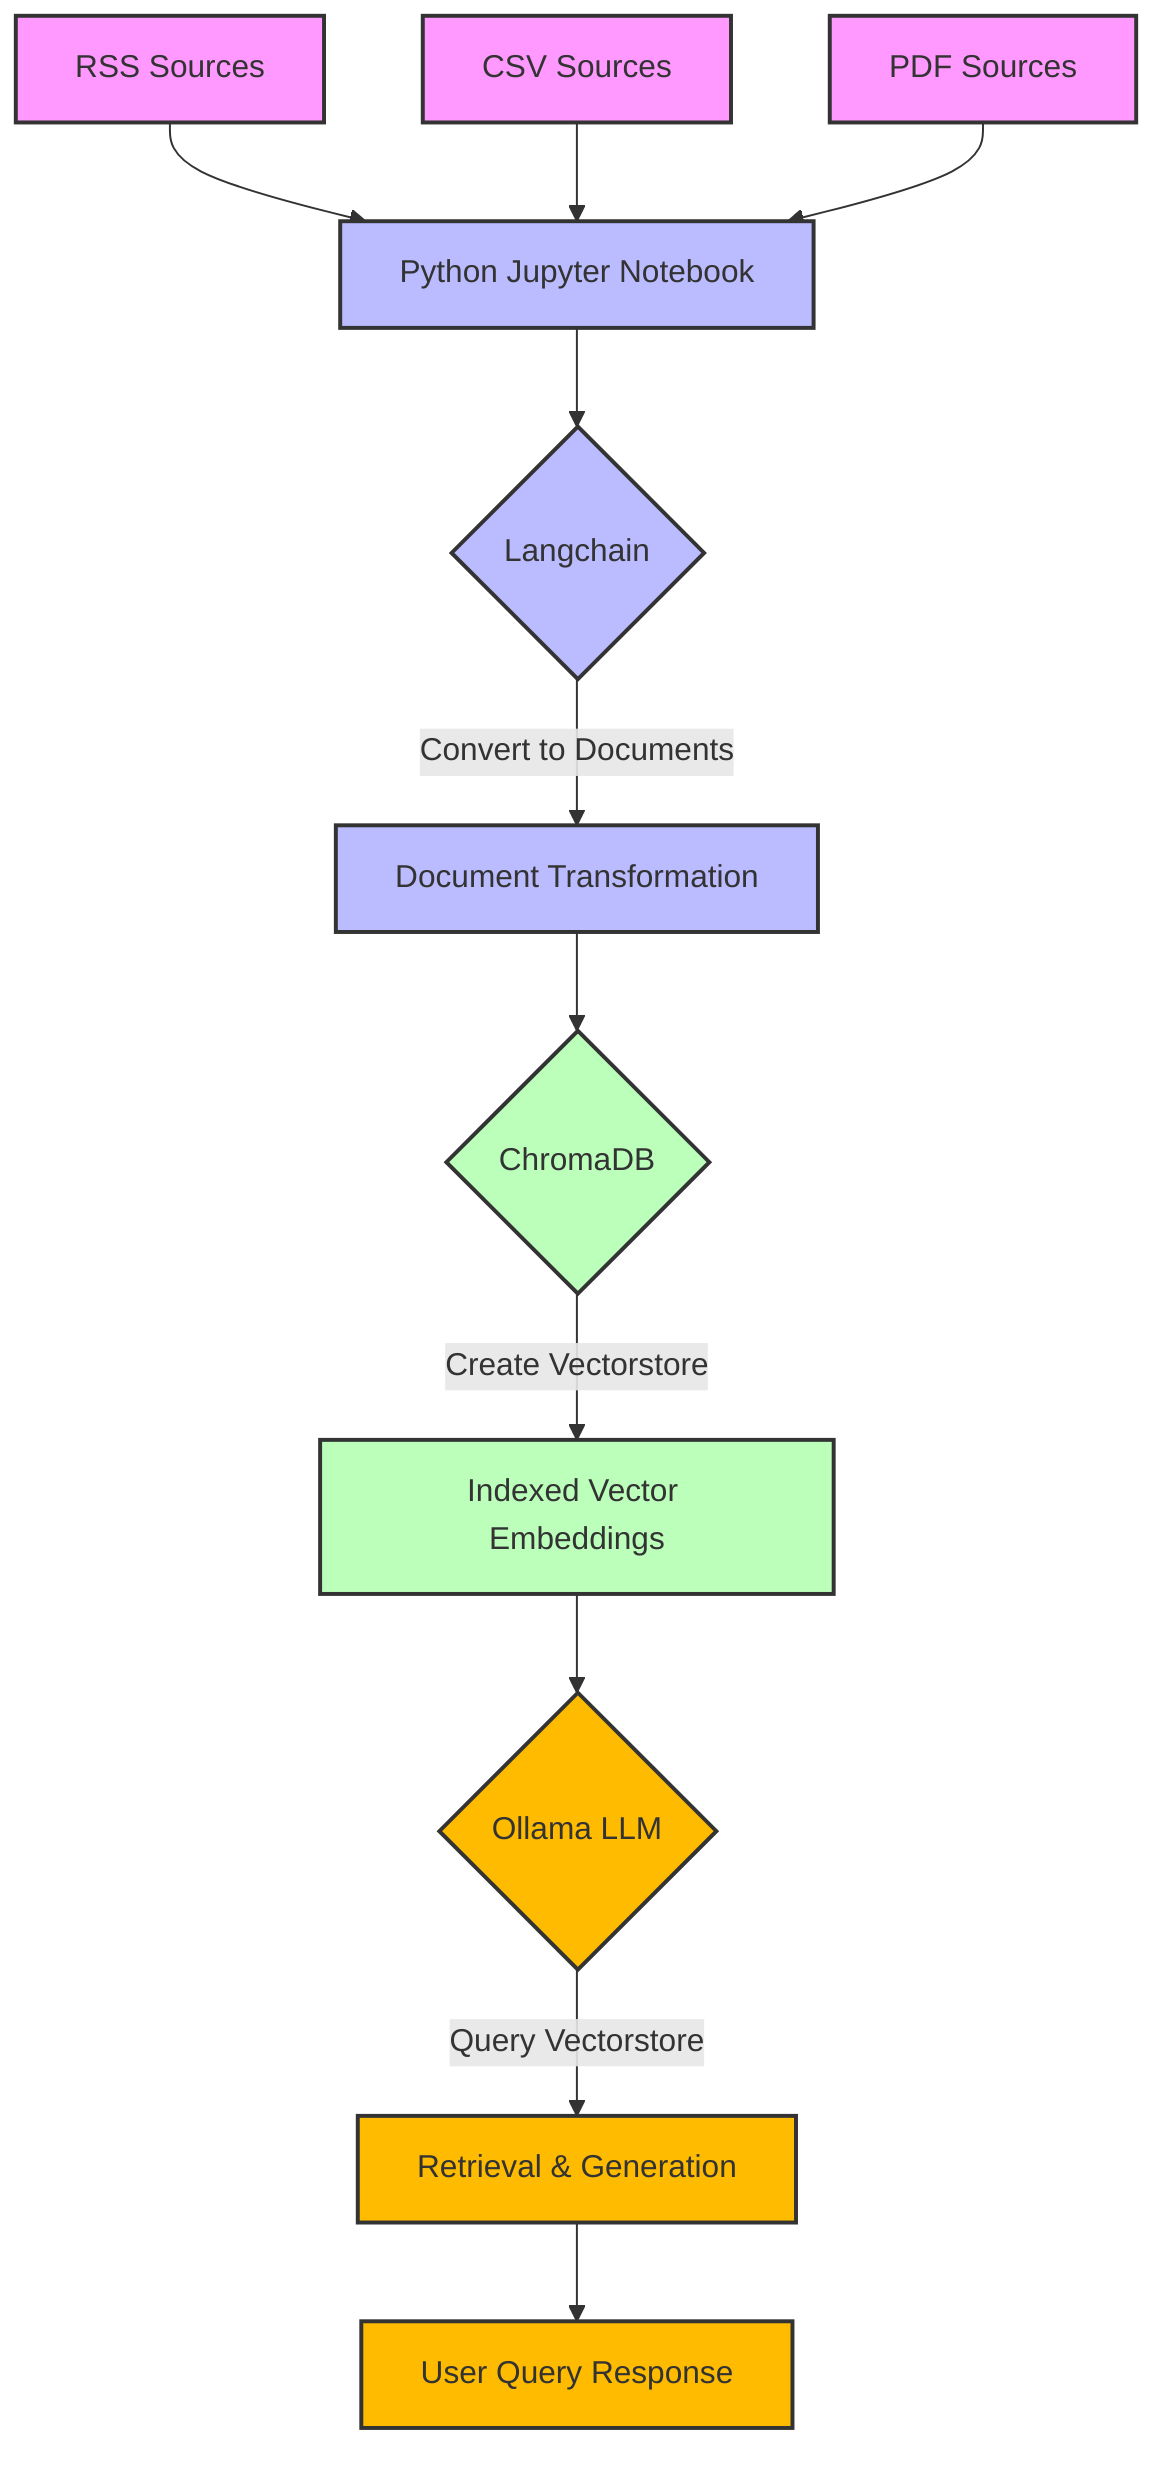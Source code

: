 flowchart TD
    A1[RSS Sources] --> B[Python Jupyter Notebook]
    A2[CSV Sources] --> B
    A3[PDF Sources] --> B
    
    B --> C{Langchain}
    C --> |Convert to Documents| D[Document Transformation]
    
    D --> E{ChromaDB}
    E --> |Create Vectorstore| F[Indexed Vector Embeddings]
    
    F --> G{Ollama LLM}
    G --> |Query Vectorstore| H[Retrieval & Generation]
    
    H --> I[User Query Response]

    classDef sources fill:#f9f,stroke:#333,stroke-width:2px;
    classDef process fill:#bbf,stroke:#333,stroke-width:2px;
    classDef storage fill:#bfb,stroke:#333,stroke-width:2px;
    classDef model fill:#fb0,stroke:#333,stroke-width:2px;

    class A1,A2,A3 sources;
    class B,C,D process;
    class E,F storage;
    class G,H,I model;